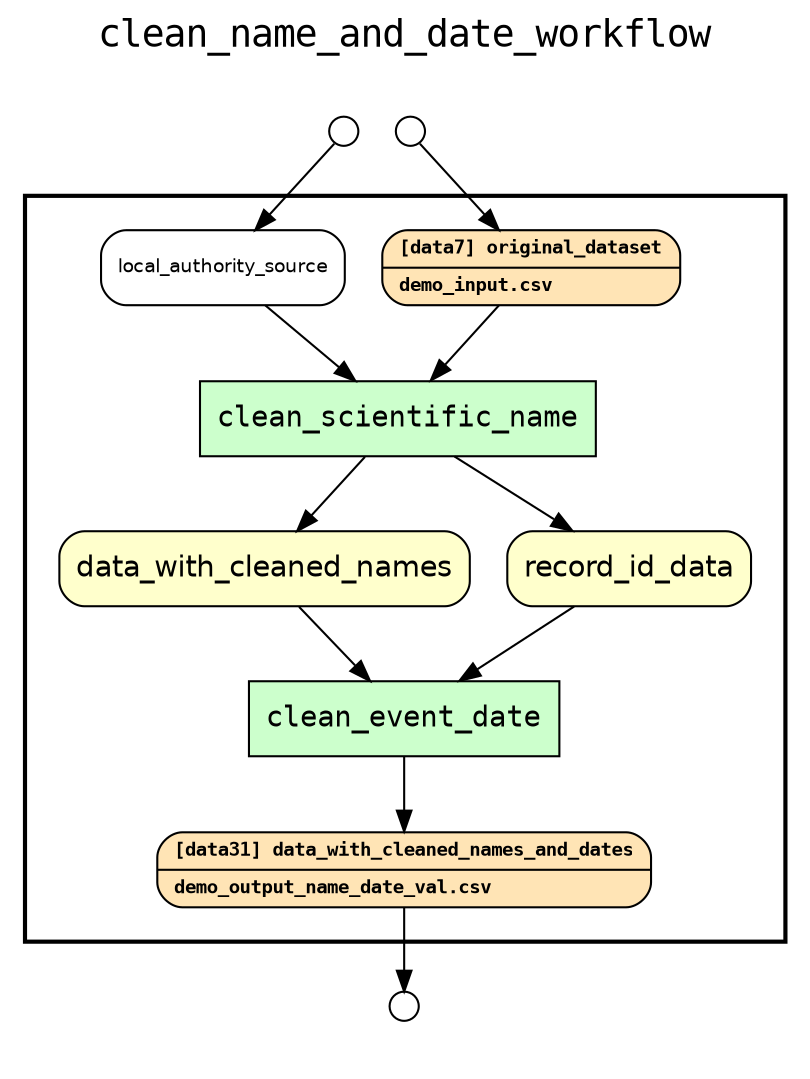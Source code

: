 
digraph yw_data_view {
rankdir=TB
fontname=Courier; fontsize=18; labelloc=t
label="clean_name_and_date_workflow"
subgraph cluster_workflow { label=""; color=black; penwidth=2
subgraph cluster_workflow_inner { label=""; color=white
node[shape=box style="filled" fillcolor="#CCFFCC" peripheries=1 fontname=Courier]
clean_scientific_name
clean_event_date
node[shape=box style="filled" fillcolor="#CCFFCC" peripheries=1 fontname=Courier]
clean_scientific_name
clean_event_date
node[shape=box style="rounded,filled" fillcolor="#FFFFCC" peripheries=1 fontname=Helvetica]
data_with_cleaned_names
record_id_data
node[shape=box style="rounded,filled" fillcolor="#FFE4B5" peripheries=1 fontname="Courier-Bold" fontsize=9]
original_dataset[shape=record rankdir=LR label="{<f0> [data7] original_dataset |<f1>demo_input.csv\l}"]
node[shape=box style="rounded,filled" fillcolor="#FFE4B5" peripheries=1 fontname="Courier-Bold" fontsize=9]
data_with_cleaned_names_and_dates[shape=record rankdir=LR label="{<f0> [data31] data_with_cleaned_names_and_dates |<f1>demo_output_name_date_val.csv\l}"]
node[shape=box style="rounded,filled" fillcolor="#FFFFFF" peripheries=1 fontname=Helvetica]
local_authority_source
}}
subgraph cluster_inflows { label=""; color=white; penwidth=2
subgraph cluster_inflows_inner { label=""; color=white
node[shape=circle fillcolor="#FFFFFF" peripheries=1 width=0.2]
original_dataset_inflow [label=""]
local_authority_source_inflow [label=""]
}}
subgraph cluster_outflows { label=""; color=white; penwidth=2
subgraph cluster_outflows_inner { label=""; color=white
node[shape=circle fillcolor="#FFFFFF" peripheries=1 width=0.2]
data_with_cleaned_names_and_dates_outflow [label=""]
}}
record_id_data -> clean_event_date
data_with_cleaned_names -> clean_event_date
original_dataset -> clean_scientific_name
local_authority_source -> clean_scientific_name
clean_scientific_name -> data_with_cleaned_names
clean_scientific_name -> record_id_data
clean_event_date -> data_with_cleaned_names_and_dates
original_dataset_inflow -> original_dataset
local_authority_source_inflow -> local_authority_source
data_with_cleaned_names_and_dates -> data_with_cleaned_names_and_dates_outflow
}

